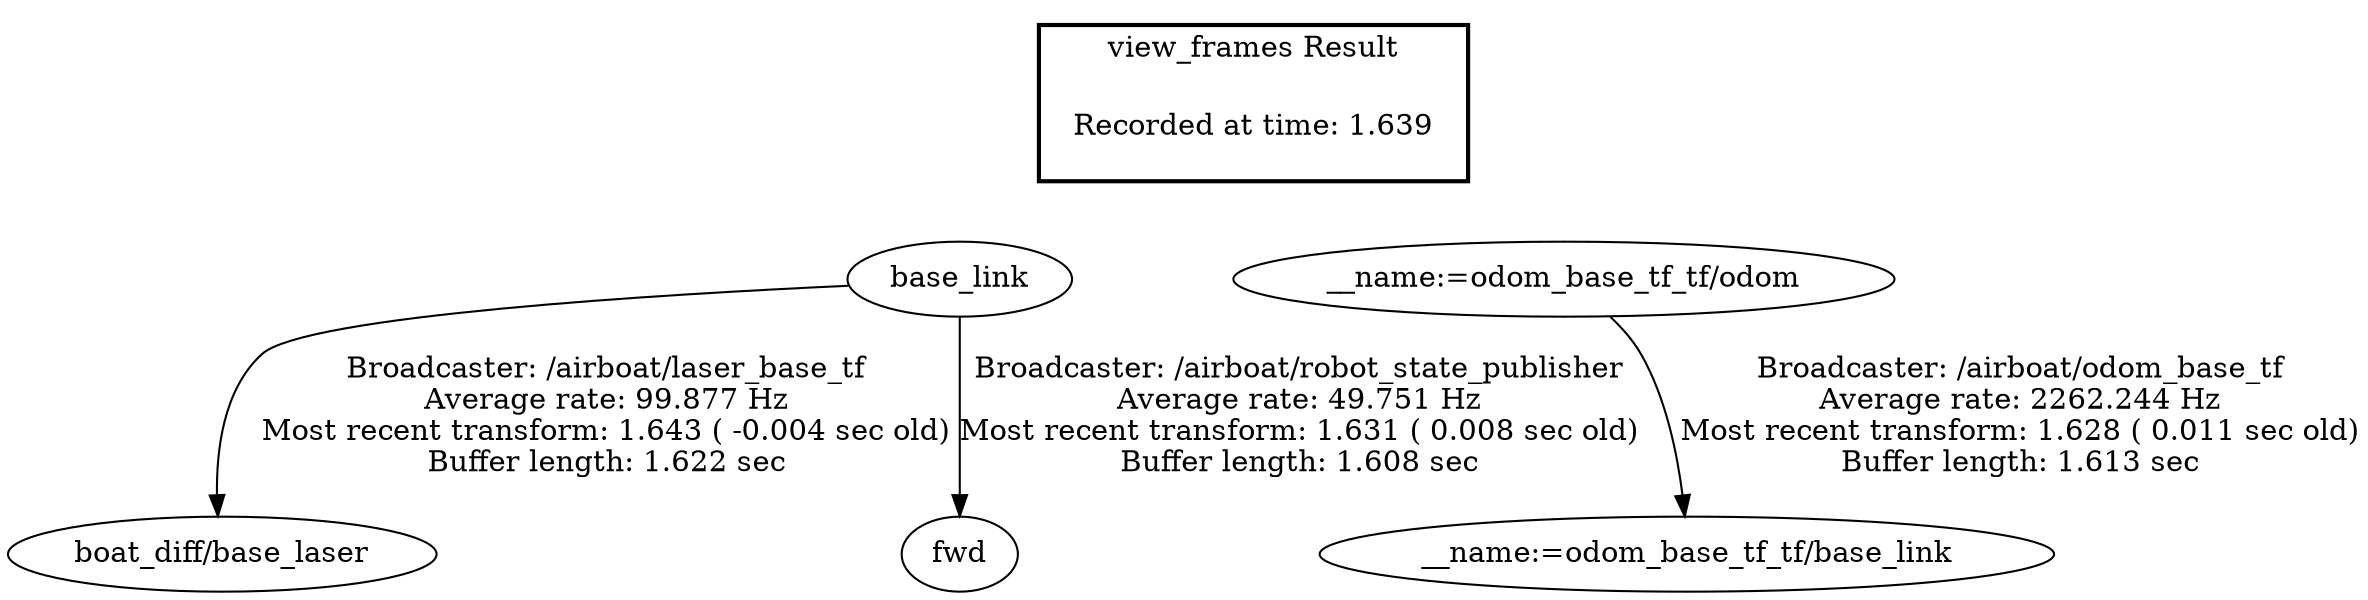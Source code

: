 digraph G {
"base_link" -> "boat_diff/base_laser"[label="Broadcaster: /airboat/laser_base_tf\nAverage rate: 99.877 Hz\nMost recent transform: 1.643 ( -0.004 sec old)\nBuffer length: 1.622 sec\n"];
"__name:=odom_base_tf_tf/odom" -> "__name:=odom_base_tf_tf/base_link"[label="Broadcaster: /airboat/odom_base_tf\nAverage rate: 2262.244 Hz\nMost recent transform: 1.628 ( 0.011 sec old)\nBuffer length: 1.613 sec\n"];
"base_link" -> "fwd"[label="Broadcaster: /airboat/robot_state_publisher\nAverage rate: 49.751 Hz\nMost recent transform: 1.631 ( 0.008 sec old)\nBuffer length: 1.608 sec\n"];
edge [style=invis];
 subgraph cluster_legend { style=bold; color=black; label ="view_frames Result";
"Recorded at time: 1.639"[ shape=plaintext ] ;
 }->"base_link";
edge [style=invis];
 subgraph cluster_legend { style=bold; color=black; label ="view_frames Result";
"Recorded at time: 1.639"[ shape=plaintext ] ;
 }->"__name:=odom_base_tf_tf/odom";
}